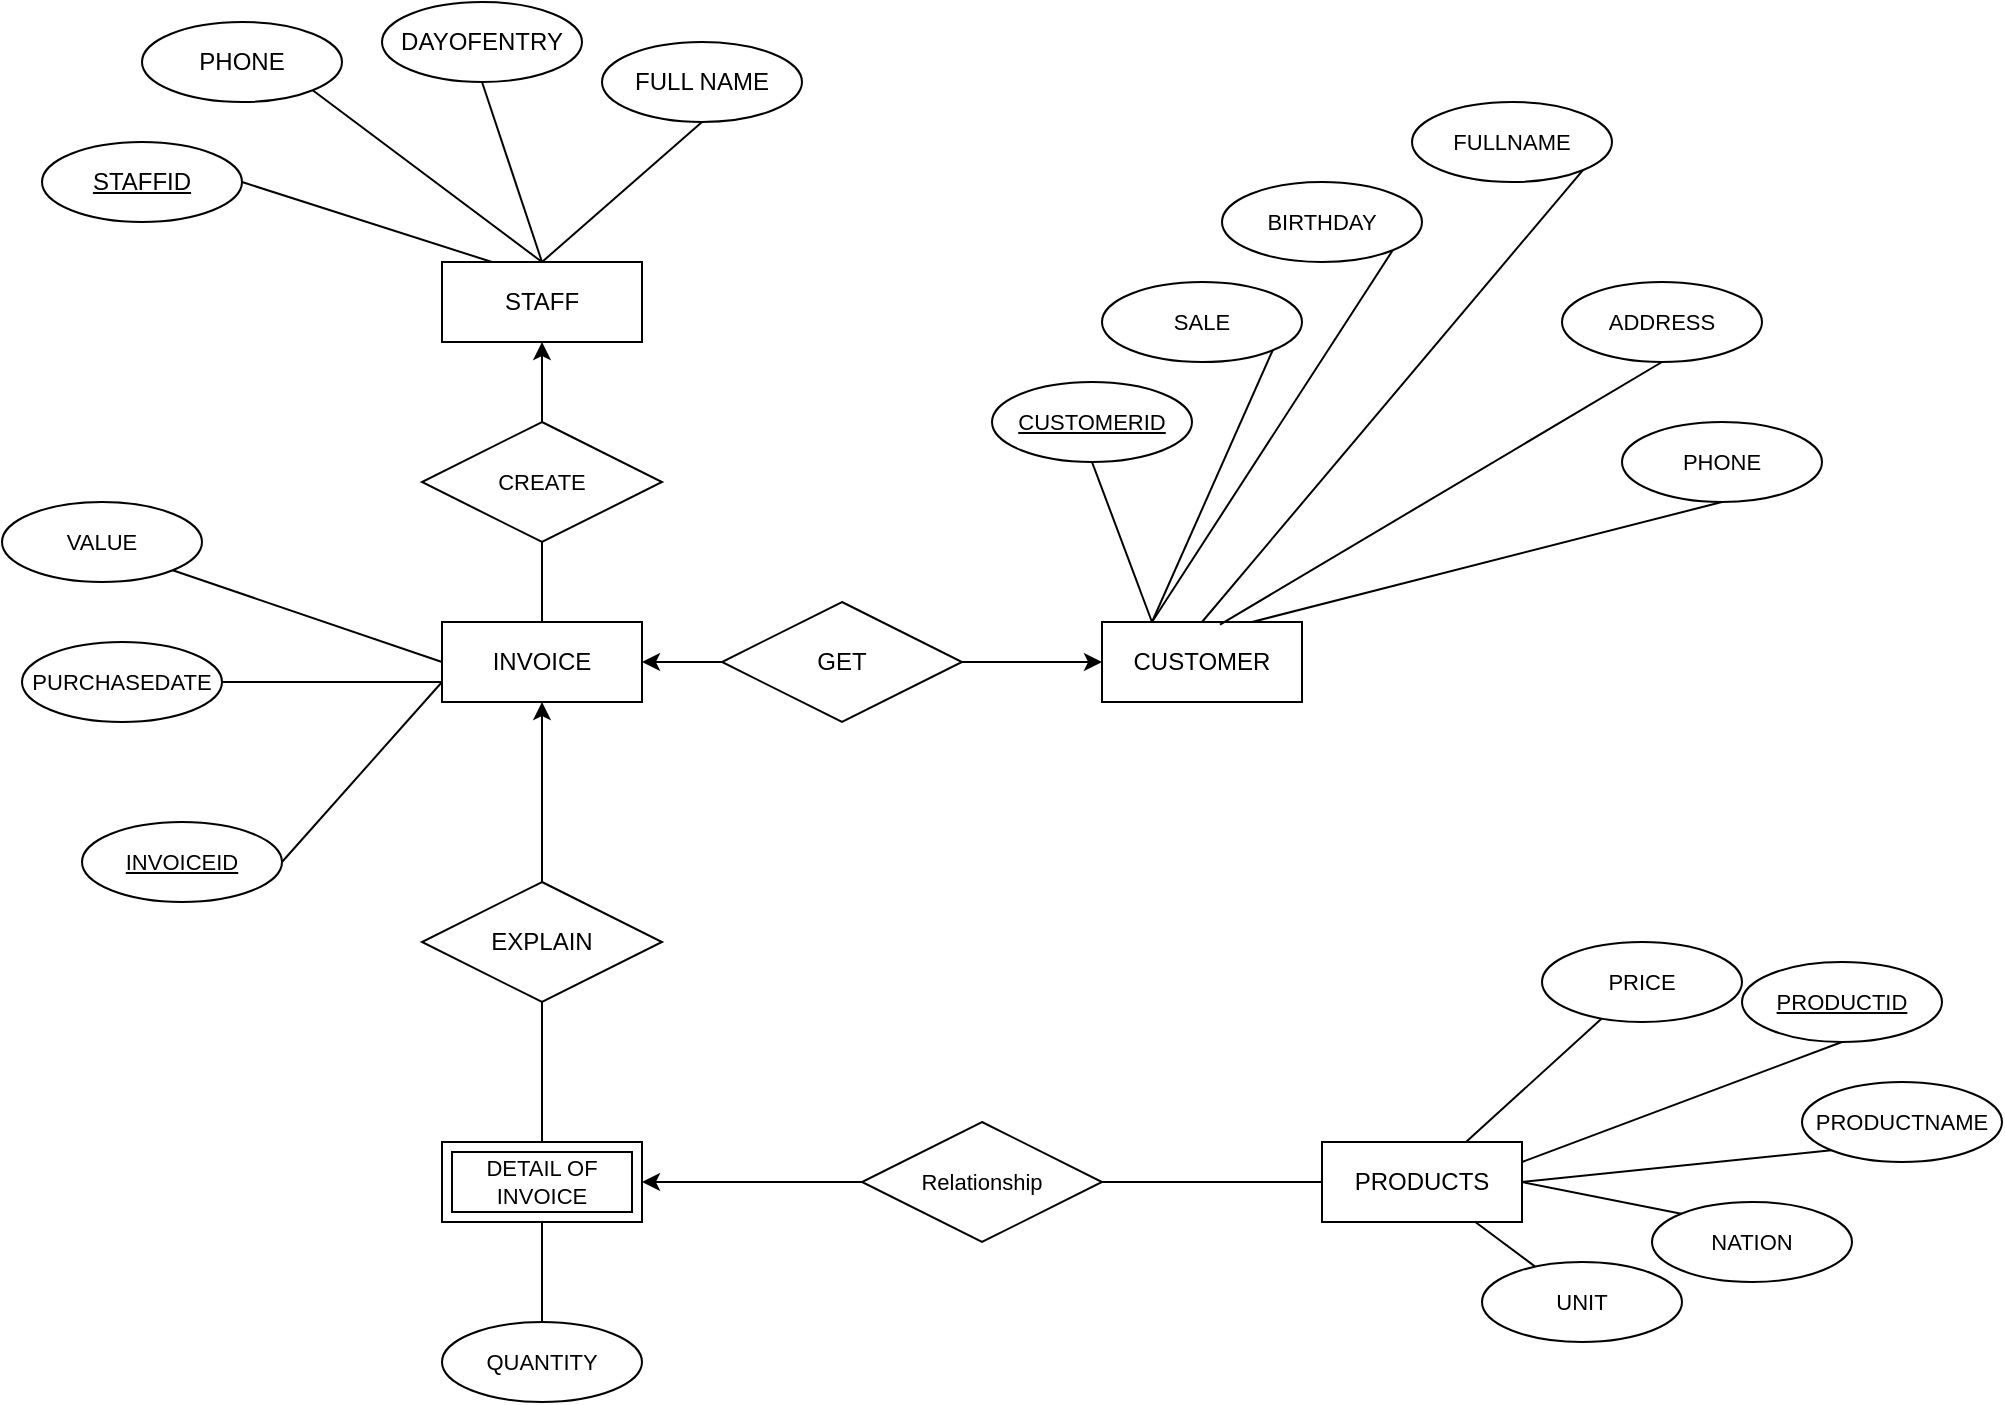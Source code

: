 <mxfile version="24.6.5" type="device">
  <diagram id="R2lEEEUBdFMjLlhIrx00" name="Page-1">
    <mxGraphModel dx="1615" dy="1486" grid="1" gridSize="10" guides="1" tooltips="1" connect="1" arrows="1" fold="1" page="1" pageScale="1" pageWidth="850" pageHeight="1100" math="0" shadow="0" extFonts="Permanent Marker^https://fonts.googleapis.com/css?family=Permanent+Marker">
      <root>
        <mxCell id="0" />
        <mxCell id="1" parent="0" />
        <mxCell id="gUpUcldMYCZ-41W-FJK6-1" value="CUSTOMER" style="whiteSpace=wrap;html=1;align=center;" vertex="1" parent="1">
          <mxGeometry x="270" y="60" width="100" height="40" as="geometry" />
        </mxCell>
        <mxCell id="gUpUcldMYCZ-41W-FJK6-2" value="STAFF" style="whiteSpace=wrap;html=1;align=center;" vertex="1" parent="1">
          <mxGeometry x="-60" y="-120" width="100" height="40" as="geometry" />
        </mxCell>
        <mxCell id="gUpUcldMYCZ-41W-FJK6-3" value="PRODUCTS" style="whiteSpace=wrap;html=1;align=center;" vertex="1" parent="1">
          <mxGeometry x="380" y="320" width="100" height="40" as="geometry" />
        </mxCell>
        <mxCell id="gUpUcldMYCZ-41W-FJK6-4" value="INVOICE" style="whiteSpace=wrap;html=1;align=center;" vertex="1" parent="1">
          <mxGeometry x="-60" y="60" width="100" height="40" as="geometry" />
        </mxCell>
        <mxCell id="gUpUcldMYCZ-41W-FJK6-14" value="" style="edgeStyle=orthogonalEdgeStyle;rounded=0;orthogonalLoop=1;jettySize=auto;html=1;endArrow=classic;endFill=1;" edge="1" parent="1" source="gUpUcldMYCZ-41W-FJK6-13" target="gUpUcldMYCZ-41W-FJK6-1">
          <mxGeometry relative="1" as="geometry" />
        </mxCell>
        <mxCell id="gUpUcldMYCZ-41W-FJK6-20" value="" style="edgeStyle=orthogonalEdgeStyle;rounded=0;orthogonalLoop=1;jettySize=auto;html=1;" edge="1" parent="1" source="gUpUcldMYCZ-41W-FJK6-13" target="gUpUcldMYCZ-41W-FJK6-4">
          <mxGeometry relative="1" as="geometry" />
        </mxCell>
        <mxCell id="gUpUcldMYCZ-41W-FJK6-13" value="GET" style="shape=rhombus;perimeter=rhombusPerimeter;whiteSpace=wrap;html=1;align=center;" vertex="1" parent="1">
          <mxGeometry x="80" y="50" width="120" height="60" as="geometry" />
        </mxCell>
        <mxCell id="gUpUcldMYCZ-41W-FJK6-17" value="" style="edgeStyle=orthogonalEdgeStyle;rounded=0;orthogonalLoop=1;jettySize=auto;html=1;" edge="1" parent="1" source="gUpUcldMYCZ-41W-FJK6-16" target="gUpUcldMYCZ-41W-FJK6-4">
          <mxGeometry relative="1" as="geometry" />
        </mxCell>
        <mxCell id="gUpUcldMYCZ-41W-FJK6-97" value="" style="edgeStyle=none;shape=connector;rounded=0;orthogonalLoop=1;jettySize=auto;html=1;strokeColor=default;align=center;verticalAlign=middle;fontFamily=Helvetica;fontSize=11;fontColor=default;labelBackgroundColor=default;endArrow=none;endFill=0;" edge="1" parent="1" source="gUpUcldMYCZ-41W-FJK6-16" target="gUpUcldMYCZ-41W-FJK6-96">
          <mxGeometry relative="1" as="geometry" />
        </mxCell>
        <mxCell id="gUpUcldMYCZ-41W-FJK6-16" value="EXPLAIN" style="shape=rhombus;perimeter=rhombusPerimeter;whiteSpace=wrap;html=1;align=center;" vertex="1" parent="1">
          <mxGeometry x="-70" y="190" width="120" height="60" as="geometry" />
        </mxCell>
        <mxCell id="gUpUcldMYCZ-41W-FJK6-91" style="edgeStyle=none;shape=connector;rounded=0;orthogonalLoop=1;jettySize=auto;html=1;exitX=1;exitY=0.5;exitDx=0;exitDy=0;entryX=0.25;entryY=0;entryDx=0;entryDy=0;strokeColor=default;align=center;verticalAlign=middle;fontFamily=Helvetica;fontSize=11;fontColor=default;labelBackgroundColor=default;endArrow=none;endFill=0;" edge="1" parent="1" source="gUpUcldMYCZ-41W-FJK6-21" target="gUpUcldMYCZ-41W-FJK6-2">
          <mxGeometry relative="1" as="geometry" />
        </mxCell>
        <mxCell id="gUpUcldMYCZ-41W-FJK6-21" value="STAFFID" style="ellipse;whiteSpace=wrap;html=1;align=center;fontStyle=4;" vertex="1" parent="1">
          <mxGeometry x="-260" y="-180" width="100" height="40" as="geometry" />
        </mxCell>
        <mxCell id="gUpUcldMYCZ-41W-FJK6-88" style="edgeStyle=none;shape=connector;rounded=0;orthogonalLoop=1;jettySize=auto;html=1;exitX=0.5;exitY=1;exitDx=0;exitDy=0;entryX=0.5;entryY=0;entryDx=0;entryDy=0;strokeColor=default;align=center;verticalAlign=middle;fontFamily=Helvetica;fontSize=11;fontColor=default;labelBackgroundColor=default;endArrow=none;endFill=0;" edge="1" parent="1" source="gUpUcldMYCZ-41W-FJK6-22" target="gUpUcldMYCZ-41W-FJK6-2">
          <mxGeometry relative="1" as="geometry" />
        </mxCell>
        <mxCell id="gUpUcldMYCZ-41W-FJK6-22" value="FULL NAME" style="ellipse;whiteSpace=wrap;html=1;align=center;" vertex="1" parent="1">
          <mxGeometry x="20" y="-230" width="100" height="40" as="geometry" />
        </mxCell>
        <mxCell id="gUpUcldMYCZ-41W-FJK6-90" style="edgeStyle=none;shape=connector;rounded=0;orthogonalLoop=1;jettySize=auto;html=1;exitX=1;exitY=1;exitDx=0;exitDy=0;entryX=0.5;entryY=0;entryDx=0;entryDy=0;strokeColor=default;align=center;verticalAlign=middle;fontFamily=Helvetica;fontSize=11;fontColor=default;labelBackgroundColor=default;endArrow=none;endFill=0;" edge="1" parent="1" source="gUpUcldMYCZ-41W-FJK6-23" target="gUpUcldMYCZ-41W-FJK6-2">
          <mxGeometry relative="1" as="geometry" />
        </mxCell>
        <mxCell id="gUpUcldMYCZ-41W-FJK6-23" value="PHONE" style="ellipse;whiteSpace=wrap;html=1;align=center;" vertex="1" parent="1">
          <mxGeometry x="-210" y="-240" width="100" height="40" as="geometry" />
        </mxCell>
        <mxCell id="gUpUcldMYCZ-41W-FJK6-89" style="edgeStyle=none;shape=connector;rounded=0;orthogonalLoop=1;jettySize=auto;html=1;exitX=0.5;exitY=1;exitDx=0;exitDy=0;entryX=0.5;entryY=0;entryDx=0;entryDy=0;strokeColor=default;align=center;verticalAlign=middle;fontFamily=Helvetica;fontSize=11;fontColor=default;labelBackgroundColor=default;endArrow=none;endFill=0;" edge="1" parent="1" source="gUpUcldMYCZ-41W-FJK6-24" target="gUpUcldMYCZ-41W-FJK6-2">
          <mxGeometry relative="1" as="geometry" />
        </mxCell>
        <mxCell id="gUpUcldMYCZ-41W-FJK6-24" value="DAYOFENTRY" style="ellipse;whiteSpace=wrap;html=1;align=center;" vertex="1" parent="1">
          <mxGeometry x="-90" y="-250" width="100" height="40" as="geometry" />
        </mxCell>
        <mxCell id="gUpUcldMYCZ-41W-FJK6-98" value="" style="edgeStyle=none;shape=connector;rounded=0;orthogonalLoop=1;jettySize=auto;html=1;strokeColor=default;align=center;verticalAlign=middle;fontFamily=Helvetica;fontSize=11;fontColor=default;labelBackgroundColor=default;endArrow=none;endFill=0;" edge="1" parent="1" source="gUpUcldMYCZ-41W-FJK6-34" target="gUpUcldMYCZ-41W-FJK6-96">
          <mxGeometry relative="1" as="geometry" />
        </mxCell>
        <mxCell id="gUpUcldMYCZ-41W-FJK6-34" value="QUANTITY" style="ellipse;whiteSpace=wrap;html=1;align=center;fontFamily=Helvetica;fontSize=11;fontColor=default;labelBackgroundColor=default;" vertex="1" parent="1">
          <mxGeometry x="-60" y="410" width="100" height="40" as="geometry" />
        </mxCell>
        <mxCell id="gUpUcldMYCZ-41W-FJK6-43" style="edgeStyle=none;shape=connector;rounded=0;orthogonalLoop=1;jettySize=auto;html=1;exitX=0.5;exitY=1;exitDx=0;exitDy=0;entryX=0.25;entryY=0;entryDx=0;entryDy=0;strokeColor=default;align=center;verticalAlign=middle;fontFamily=Helvetica;fontSize=11;fontColor=default;labelBackgroundColor=default;endArrow=none;endFill=0;" edge="1" parent="1" source="gUpUcldMYCZ-41W-FJK6-36" target="gUpUcldMYCZ-41W-FJK6-1">
          <mxGeometry relative="1" as="geometry" />
        </mxCell>
        <mxCell id="gUpUcldMYCZ-41W-FJK6-36" value="CUSTOMERID" style="ellipse;whiteSpace=wrap;html=1;align=center;fontStyle=4;fontFamily=Helvetica;fontSize=11;fontColor=default;labelBackgroundColor=default;" vertex="1" parent="1">
          <mxGeometry x="215" y="-60" width="100" height="40" as="geometry" />
        </mxCell>
        <mxCell id="gUpUcldMYCZ-41W-FJK6-44" style="edgeStyle=none;shape=connector;rounded=0;orthogonalLoop=1;jettySize=auto;html=1;exitX=0.5;exitY=1;exitDx=0;exitDy=0;entryX=0.75;entryY=0;entryDx=0;entryDy=0;strokeColor=default;align=center;verticalAlign=middle;fontFamily=Helvetica;fontSize=11;fontColor=default;labelBackgroundColor=default;endArrow=none;endFill=0;" edge="1" parent="1" source="gUpUcldMYCZ-41W-FJK6-38" target="gUpUcldMYCZ-41W-FJK6-1">
          <mxGeometry relative="1" as="geometry" />
        </mxCell>
        <mxCell id="gUpUcldMYCZ-41W-FJK6-38" value="PHONE" style="ellipse;whiteSpace=wrap;html=1;align=center;fontFamily=Helvetica;fontSize=11;fontColor=default;labelBackgroundColor=default;" vertex="1" parent="1">
          <mxGeometry x="530" y="-40" width="100" height="40" as="geometry" />
        </mxCell>
        <mxCell id="gUpUcldMYCZ-41W-FJK6-39" value="ADDRESS" style="ellipse;whiteSpace=wrap;html=1;align=center;fontFamily=Helvetica;fontSize=11;fontColor=default;labelBackgroundColor=default;" vertex="1" parent="1">
          <mxGeometry x="500" y="-110" width="100" height="40" as="geometry" />
        </mxCell>
        <mxCell id="gUpUcldMYCZ-41W-FJK6-47" style="edgeStyle=none;shape=connector;rounded=0;orthogonalLoop=1;jettySize=auto;html=1;exitX=1;exitY=1;exitDx=0;exitDy=0;entryX=0.25;entryY=0;entryDx=0;entryDy=0;strokeColor=default;align=center;verticalAlign=middle;fontFamily=Helvetica;fontSize=11;fontColor=default;labelBackgroundColor=default;endArrow=none;endFill=0;" edge="1" parent="1" source="gUpUcldMYCZ-41W-FJK6-40" target="gUpUcldMYCZ-41W-FJK6-1">
          <mxGeometry relative="1" as="geometry" />
        </mxCell>
        <mxCell id="gUpUcldMYCZ-41W-FJK6-40" value="BIRTHDAY" style="ellipse;whiteSpace=wrap;html=1;align=center;fontFamily=Helvetica;fontSize=11;fontColor=default;labelBackgroundColor=default;" vertex="1" parent="1">
          <mxGeometry x="330" y="-160" width="100" height="40" as="geometry" />
        </mxCell>
        <mxCell id="gUpUcldMYCZ-41W-FJK6-46" style="edgeStyle=none;shape=connector;rounded=0;orthogonalLoop=1;jettySize=auto;html=1;exitX=1;exitY=1;exitDx=0;exitDy=0;entryX=0.5;entryY=0;entryDx=0;entryDy=0;strokeColor=default;align=center;verticalAlign=middle;fontFamily=Helvetica;fontSize=11;fontColor=default;labelBackgroundColor=default;endArrow=none;endFill=0;" edge="1" parent="1" source="gUpUcldMYCZ-41W-FJK6-41" target="gUpUcldMYCZ-41W-FJK6-1">
          <mxGeometry relative="1" as="geometry" />
        </mxCell>
        <mxCell id="gUpUcldMYCZ-41W-FJK6-41" value="FULLNAME" style="ellipse;whiteSpace=wrap;html=1;align=center;fontFamily=Helvetica;fontSize=11;fontColor=default;labelBackgroundColor=default;" vertex="1" parent="1">
          <mxGeometry x="425" y="-200" width="100" height="40" as="geometry" />
        </mxCell>
        <mxCell id="gUpUcldMYCZ-41W-FJK6-49" style="edgeStyle=none;shape=connector;rounded=0;orthogonalLoop=1;jettySize=auto;html=1;exitX=1;exitY=1;exitDx=0;exitDy=0;entryX=0.25;entryY=0;entryDx=0;entryDy=0;strokeColor=default;align=center;verticalAlign=middle;fontFamily=Helvetica;fontSize=11;fontColor=default;labelBackgroundColor=default;endArrow=none;endFill=0;" edge="1" parent="1" source="gUpUcldMYCZ-41W-FJK6-42" target="gUpUcldMYCZ-41W-FJK6-1">
          <mxGeometry relative="1" as="geometry" />
        </mxCell>
        <mxCell id="gUpUcldMYCZ-41W-FJK6-42" value="SALE" style="ellipse;whiteSpace=wrap;html=1;align=center;fontFamily=Helvetica;fontSize=11;fontColor=default;labelBackgroundColor=default;" vertex="1" parent="1">
          <mxGeometry x="270" y="-110" width="100" height="40" as="geometry" />
        </mxCell>
        <mxCell id="gUpUcldMYCZ-41W-FJK6-45" style="edgeStyle=none;shape=connector;rounded=0;orthogonalLoop=1;jettySize=auto;html=1;exitX=0.5;exitY=1;exitDx=0;exitDy=0;entryX=0.59;entryY=0.033;entryDx=0;entryDy=0;entryPerimeter=0;strokeColor=default;align=center;verticalAlign=middle;fontFamily=Helvetica;fontSize=11;fontColor=default;labelBackgroundColor=default;endArrow=none;endFill=0;" edge="1" parent="1" source="gUpUcldMYCZ-41W-FJK6-39" target="gUpUcldMYCZ-41W-FJK6-1">
          <mxGeometry relative="1" as="geometry" />
        </mxCell>
        <mxCell id="gUpUcldMYCZ-41W-FJK6-51" style="edgeStyle=none;shape=connector;rounded=0;orthogonalLoop=1;jettySize=auto;html=1;exitX=1;exitY=0.5;exitDx=0;exitDy=0;entryX=0;entryY=0.75;entryDx=0;entryDy=0;strokeColor=default;align=center;verticalAlign=middle;fontFamily=Helvetica;fontSize=11;fontColor=default;labelBackgroundColor=default;endArrow=none;endFill=0;" edge="1" parent="1" source="gUpUcldMYCZ-41W-FJK6-50" target="gUpUcldMYCZ-41W-FJK6-4">
          <mxGeometry relative="1" as="geometry" />
        </mxCell>
        <mxCell id="gUpUcldMYCZ-41W-FJK6-50" value="INVOICEID" style="ellipse;whiteSpace=wrap;html=1;align=center;fontStyle=4;fontFamily=Helvetica;fontSize=11;fontColor=default;labelBackgroundColor=default;" vertex="1" parent="1">
          <mxGeometry x="-240" y="160" width="100" height="40" as="geometry" />
        </mxCell>
        <mxCell id="gUpUcldMYCZ-41W-FJK6-58" style="edgeStyle=none;shape=connector;rounded=0;orthogonalLoop=1;jettySize=auto;html=1;exitX=1;exitY=0.5;exitDx=0;exitDy=0;entryX=0;entryY=0.75;entryDx=0;entryDy=0;strokeColor=default;align=center;verticalAlign=middle;fontFamily=Helvetica;fontSize=11;fontColor=default;labelBackgroundColor=default;endArrow=none;endFill=0;" edge="1" parent="1" source="gUpUcldMYCZ-41W-FJK6-52" target="gUpUcldMYCZ-41W-FJK6-4">
          <mxGeometry relative="1" as="geometry" />
        </mxCell>
        <mxCell id="gUpUcldMYCZ-41W-FJK6-52" value="PURCHASEDATE" style="ellipse;whiteSpace=wrap;html=1;align=center;fontFamily=Helvetica;fontSize=11;fontColor=default;labelBackgroundColor=default;" vertex="1" parent="1">
          <mxGeometry x="-270" y="70" width="100" height="40" as="geometry" />
        </mxCell>
        <mxCell id="gUpUcldMYCZ-41W-FJK6-56" style="edgeStyle=none;shape=connector;rounded=0;orthogonalLoop=1;jettySize=auto;html=1;exitX=1;exitY=1;exitDx=0;exitDy=0;entryX=0;entryY=0.5;entryDx=0;entryDy=0;strokeColor=default;align=center;verticalAlign=middle;fontFamily=Helvetica;fontSize=11;fontColor=default;labelBackgroundColor=default;endArrow=none;endFill=0;" edge="1" parent="1" source="gUpUcldMYCZ-41W-FJK6-54" target="gUpUcldMYCZ-41W-FJK6-4">
          <mxGeometry relative="1" as="geometry" />
        </mxCell>
        <mxCell id="gUpUcldMYCZ-41W-FJK6-54" value="VALUE" style="ellipse;whiteSpace=wrap;html=1;align=center;fontFamily=Helvetica;fontSize=11;fontColor=default;labelBackgroundColor=default;" vertex="1" parent="1">
          <mxGeometry x="-280" width="100" height="40" as="geometry" />
        </mxCell>
        <mxCell id="gUpUcldMYCZ-41W-FJK6-85" style="edgeStyle=none;shape=connector;rounded=0;orthogonalLoop=1;jettySize=auto;html=1;exitX=0.5;exitY=1;exitDx=0;exitDy=0;entryX=1;entryY=0.25;entryDx=0;entryDy=0;strokeColor=default;align=center;verticalAlign=middle;fontFamily=Helvetica;fontSize=11;fontColor=default;labelBackgroundColor=default;endArrow=none;endFill=0;" edge="1" parent="1" source="gUpUcldMYCZ-41W-FJK6-60" target="gUpUcldMYCZ-41W-FJK6-3">
          <mxGeometry relative="1" as="geometry" />
        </mxCell>
        <mxCell id="gUpUcldMYCZ-41W-FJK6-60" value="PRODUCTID" style="ellipse;whiteSpace=wrap;html=1;align=center;fontStyle=4;fontFamily=Helvetica;fontSize=11;fontColor=default;labelBackgroundColor=default;" vertex="1" parent="1">
          <mxGeometry x="590" y="230" width="100" height="40" as="geometry" />
        </mxCell>
        <mxCell id="gUpUcldMYCZ-41W-FJK6-103" value="" style="edgeStyle=none;shape=connector;rounded=0;orthogonalLoop=1;jettySize=auto;html=1;strokeColor=default;align=center;verticalAlign=middle;fontFamily=Helvetica;fontSize=11;fontColor=default;labelBackgroundColor=default;endArrow=none;endFill=0;" edge="1" parent="1" source="gUpUcldMYCZ-41W-FJK6-62" target="gUpUcldMYCZ-41W-FJK6-3">
          <mxGeometry relative="1" as="geometry" />
        </mxCell>
        <mxCell id="gUpUcldMYCZ-41W-FJK6-62" value="UNIT" style="ellipse;whiteSpace=wrap;html=1;align=center;fontFamily=Helvetica;fontSize=11;fontColor=default;labelBackgroundColor=default;" vertex="1" parent="1">
          <mxGeometry x="460" y="380" width="100" height="40" as="geometry" />
        </mxCell>
        <mxCell id="gUpUcldMYCZ-41W-FJK6-66" style="edgeStyle=none;shape=connector;rounded=0;orthogonalLoop=1;jettySize=auto;html=1;exitX=0;exitY=1;exitDx=0;exitDy=0;entryX=1;entryY=0.5;entryDx=0;entryDy=0;strokeColor=default;align=center;verticalAlign=middle;fontFamily=Helvetica;fontSize=11;fontColor=default;labelBackgroundColor=default;endArrow=none;endFill=0;" edge="1" parent="1" source="gUpUcldMYCZ-41W-FJK6-63" target="gUpUcldMYCZ-41W-FJK6-3">
          <mxGeometry relative="1" as="geometry" />
        </mxCell>
        <mxCell id="gUpUcldMYCZ-41W-FJK6-63" value="PRODUCTNAME" style="ellipse;whiteSpace=wrap;html=1;align=center;fontFamily=Helvetica;fontSize=11;fontColor=default;labelBackgroundColor=default;" vertex="1" parent="1">
          <mxGeometry x="620" y="290" width="100" height="40" as="geometry" />
        </mxCell>
        <mxCell id="gUpUcldMYCZ-41W-FJK6-69" style="edgeStyle=none;shape=connector;rounded=0;orthogonalLoop=1;jettySize=auto;html=1;exitX=0;exitY=0;exitDx=0;exitDy=0;entryX=1;entryY=0.5;entryDx=0;entryDy=0;strokeColor=default;align=center;verticalAlign=middle;fontFamily=Helvetica;fontSize=11;fontColor=default;labelBackgroundColor=default;endArrow=none;endFill=0;" edge="1" parent="1" source="gUpUcldMYCZ-41W-FJK6-64" target="gUpUcldMYCZ-41W-FJK6-3">
          <mxGeometry relative="1" as="geometry" />
        </mxCell>
        <mxCell id="gUpUcldMYCZ-41W-FJK6-64" value="NATION" style="ellipse;whiteSpace=wrap;html=1;align=center;fontFamily=Helvetica;fontSize=11;fontColor=default;labelBackgroundColor=default;" vertex="1" parent="1">
          <mxGeometry x="545" y="350" width="100" height="40" as="geometry" />
        </mxCell>
        <mxCell id="gUpUcldMYCZ-41W-FJK6-104" value="" style="edgeStyle=none;shape=connector;rounded=0;orthogonalLoop=1;jettySize=auto;html=1;strokeColor=default;align=center;verticalAlign=middle;fontFamily=Helvetica;fontSize=11;fontColor=default;labelBackgroundColor=default;endArrow=none;endFill=0;" edge="1" parent="1" source="gUpUcldMYCZ-41W-FJK6-65" target="gUpUcldMYCZ-41W-FJK6-3">
          <mxGeometry relative="1" as="geometry" />
        </mxCell>
        <mxCell id="gUpUcldMYCZ-41W-FJK6-65" value="PRICE" style="ellipse;whiteSpace=wrap;html=1;align=center;fontFamily=Helvetica;fontSize=11;fontColor=default;labelBackgroundColor=default;" vertex="1" parent="1">
          <mxGeometry x="490" y="220" width="100" height="40" as="geometry" />
        </mxCell>
        <mxCell id="gUpUcldMYCZ-41W-FJK6-99" value="" style="edgeStyle=none;shape=connector;rounded=0;orthogonalLoop=1;jettySize=auto;html=1;strokeColor=default;align=center;verticalAlign=middle;fontFamily=Helvetica;fontSize=11;fontColor=default;labelBackgroundColor=default;endArrow=none;endFill=0;" edge="1" parent="1" source="gUpUcldMYCZ-41W-FJK6-92" target="gUpUcldMYCZ-41W-FJK6-4">
          <mxGeometry relative="1" as="geometry" />
        </mxCell>
        <mxCell id="gUpUcldMYCZ-41W-FJK6-106" style="edgeStyle=none;shape=connector;rounded=0;orthogonalLoop=1;jettySize=auto;html=1;exitX=0.5;exitY=0;exitDx=0;exitDy=0;entryX=0.5;entryY=1;entryDx=0;entryDy=0;strokeColor=default;align=center;verticalAlign=middle;fontFamily=Helvetica;fontSize=11;fontColor=default;labelBackgroundColor=default;endArrow=classic;endFill=1;" edge="1" parent="1" source="gUpUcldMYCZ-41W-FJK6-92" target="gUpUcldMYCZ-41W-FJK6-2">
          <mxGeometry relative="1" as="geometry" />
        </mxCell>
        <mxCell id="gUpUcldMYCZ-41W-FJK6-92" value="CREATE" style="shape=rhombus;perimeter=rhombusPerimeter;whiteSpace=wrap;html=1;align=center;fontFamily=Helvetica;fontSize=11;fontColor=default;labelBackgroundColor=default;" vertex="1" parent="1">
          <mxGeometry x="-70" y="-40" width="120" height="60" as="geometry" />
        </mxCell>
        <mxCell id="gUpUcldMYCZ-41W-FJK6-94" style="edgeStyle=none;shape=connector;rounded=0;orthogonalLoop=1;jettySize=auto;html=1;exitX=1;exitY=0.5;exitDx=0;exitDy=0;entryX=0;entryY=0.5;entryDx=0;entryDy=0;strokeColor=default;align=center;verticalAlign=middle;fontFamily=Helvetica;fontSize=11;fontColor=default;labelBackgroundColor=default;endArrow=none;endFill=0;" edge="1" parent="1" source="gUpUcldMYCZ-41W-FJK6-93" target="gUpUcldMYCZ-41W-FJK6-3">
          <mxGeometry relative="1" as="geometry" />
        </mxCell>
        <mxCell id="gUpUcldMYCZ-41W-FJK6-93" value="Relationship" style="shape=rhombus;perimeter=rhombusPerimeter;whiteSpace=wrap;html=1;align=center;fontFamily=Helvetica;fontSize=11;fontColor=default;labelBackgroundColor=default;" vertex="1" parent="1">
          <mxGeometry x="150" y="310" width="120" height="60" as="geometry" />
        </mxCell>
        <mxCell id="gUpUcldMYCZ-41W-FJK6-96" value="DETAIL OF INVOICE" style="shape=ext;margin=3;double=1;whiteSpace=wrap;html=1;align=center;fontFamily=Helvetica;fontSize=11;fontColor=default;labelBackgroundColor=default;" vertex="1" parent="1">
          <mxGeometry x="-60" y="320" width="100" height="40" as="geometry" />
        </mxCell>
        <mxCell id="gUpUcldMYCZ-41W-FJK6-102" value="" style="endArrow=classic;html=1;rounded=0;strokeColor=default;align=center;verticalAlign=middle;fontFamily=Helvetica;fontSize=11;fontColor=default;labelBackgroundColor=default;entryX=1;entryY=0.5;entryDx=0;entryDy=0;exitX=0;exitY=0.5;exitDx=0;exitDy=0;" edge="1" parent="1" source="gUpUcldMYCZ-41W-FJK6-93" target="gUpUcldMYCZ-41W-FJK6-96">
          <mxGeometry width="50" height="50" relative="1" as="geometry">
            <mxPoint x="50" y="190" as="sourcePoint" />
            <mxPoint x="100" y="140" as="targetPoint" />
          </mxGeometry>
        </mxCell>
      </root>
    </mxGraphModel>
  </diagram>
</mxfile>
